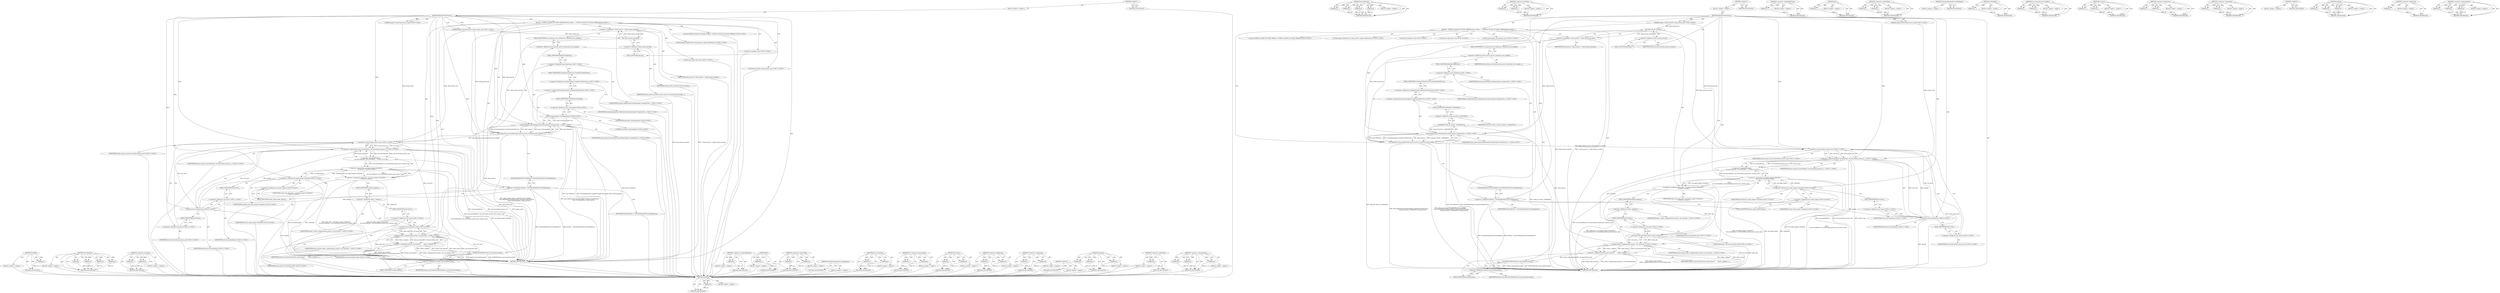 digraph "&lt;operator&gt;.expressionList" {
vulnerable_177 [label=<(METHOD,DCHECK)>];
vulnerable_178 [label=<(PARAM,p1)>];
vulnerable_179 [label=<(BLOCK,&lt;empty&gt;,&lt;empty&gt;)>];
vulnerable_180 [label=<(METHOD_RETURN,ANY)>];
vulnerable_127 [label=<(METHOD,base.BindOnce)>];
vulnerable_128 [label=<(PARAM,p1)>];
vulnerable_129 [label=<(PARAM,p2)>];
vulnerable_130 [label=<(PARAM,p3)>];
vulnerable_131 [label=<(PARAM,p4)>];
vulnerable_132 [label=<(BLOCK,&lt;empty&gt;,&lt;empty&gt;)>];
vulnerable_133 [label=<(METHOD_RETURN,ANY)>];
vulnerable_151 [label=<(METHOD,&lt;operator&gt;.lessThan)>];
vulnerable_152 [label=<(PARAM,p1)>];
vulnerable_153 [label=<(PARAM,p2)>];
vulnerable_154 [label=<(BLOCK,&lt;empty&gt;,&lt;empty&gt;)>];
vulnerable_155 [label=<(METHOD_RETURN,ANY)>];
vulnerable_6 [label=<(METHOD,&lt;global&gt;)<SUB>1</SUB>>];
vulnerable_7 [label=<(BLOCK,&lt;empty&gt;,&lt;empty&gt;)<SUB>1</SUB>>];
vulnerable_8 [label=<(METHOD,RegisterClientProcess)<SUB>1</SUB>>];
vulnerable_9 [label="<(PARAM,mojom::ClientProcessPtr client_process_ptr)<SUB>2</SUB>>"];
vulnerable_10 [label="<(PARAM,mojom::ProcessType process_type)<SUB>3</SUB>>"];
vulnerable_11 [label=<(BLOCK,{
  DCHECK_CALLED_ON_VALID_THREAD(thread_checke...,{
  DCHECK_CALLED_ON_VALID_THREAD(thread_checke...)<SUB>3</SUB>>];
vulnerable_12 [label="<(LOCAL,DCHECK_CALLED_ON_VALID_THREAD : DCHECK_CALLED_ON_VALID_THREAD)<SUB>4</SUB>>"];
vulnerable_13 [label="<(LOCAL,mojom.ClientProcess* client_process: mojom.ClientProcess*)<SUB>5</SUB>>"];
vulnerable_14 [label=<(&lt;operator&gt;.assignment,* client_process = client_process_ptr.get())<SUB>5</SUB>>];
vulnerable_15 [label=<(IDENTIFIER,client_process,* client_process = client_process_ptr.get())<SUB>5</SUB>>];
vulnerable_16 [label=<(get,client_process_ptr.get())<SUB>5</SUB>>];
vulnerable_17 [label=<(&lt;operator&gt;.fieldAccess,client_process_ptr.get)<SUB>5</SUB>>];
vulnerable_18 [label=<(IDENTIFIER,client_process_ptr,client_process_ptr.get())<SUB>5</SUB>>];
vulnerable_19 [label=<(FIELD_IDENTIFIER,get,get)<SUB>5</SUB>>];
vulnerable_20 [label=<(set_connection_error_handler,client_process_ptr.set_connection_error_handler...)<SUB>6</SUB>>];
vulnerable_21 [label=<(&lt;operator&gt;.fieldAccess,client_process_ptr.set_connection_error_handler)<SUB>6</SUB>>];
vulnerable_22 [label=<(IDENTIFIER,client_process_ptr,client_process_ptr.set_connection_error_handler...)<SUB>6</SUB>>];
vulnerable_23 [label=<(FIELD_IDENTIFIER,set_connection_error_handler,set_connection_error_handler)<SUB>6</SUB>>];
vulnerable_24 [label="<(base.BindOnce,base::BindOnce(&amp;CoordinatorImpl::UnregisterClie...)<SUB>7</SUB>>"];
vulnerable_25 [label="<(&lt;operator&gt;.fieldAccess,base::BindOnce)<SUB>7</SUB>>"];
vulnerable_26 [label="<(IDENTIFIER,base,base::BindOnce(&amp;CoordinatorImpl::UnregisterClie...)<SUB>7</SUB>>"];
vulnerable_27 [label=<(FIELD_IDENTIFIER,BindOnce,BindOnce)<SUB>7</SUB>>];
vulnerable_28 [label="<(&lt;operator&gt;.addressOf,&amp;CoordinatorImpl::UnregisterClientProcess)<SUB>7</SUB>>"];
vulnerable_29 [label="<(&lt;operator&gt;.fieldAccess,CoordinatorImpl::UnregisterClientProcess)<SUB>7</SUB>>"];
vulnerable_30 [label="<(IDENTIFIER,CoordinatorImpl,base::BindOnce(&amp;CoordinatorImpl::UnregisterClie...)<SUB>7</SUB>>"];
vulnerable_31 [label=<(FIELD_IDENTIFIER,UnregisterClientProcess,UnregisterClientProcess)<SUB>7</SUB>>];
vulnerable_32 [label="<(base.Unretained,base::Unretained(this))<SUB>8</SUB>>"];
vulnerable_33 [label="<(&lt;operator&gt;.fieldAccess,base::Unretained)<SUB>8</SUB>>"];
vulnerable_34 [label="<(IDENTIFIER,base,base::Unretained(this))<SUB>8</SUB>>"];
vulnerable_35 [label=<(FIELD_IDENTIFIER,Unretained,Unretained)<SUB>8</SUB>>];
vulnerable_36 [label="<(LITERAL,this,base::Unretained(this))<SUB>8</SUB>>"];
vulnerable_37 [label="<(IDENTIFIER,client_process,base::BindOnce(&amp;CoordinatorImpl::UnregisterClie...)<SUB>8</SUB>>"];
vulnerable_38 [label="<(LOCAL,auto identity: auto)<SUB>9</SUB>>"];
vulnerable_39 [label=<(&lt;operator&gt;.assignment,identity = GetClientIdentityForCurrentRequest())<SUB>9</SUB>>];
vulnerable_40 [label=<(IDENTIFIER,identity,identity = GetClientIdentityForCurrentRequest())<SUB>9</SUB>>];
vulnerable_41 [label=<(GetClientIdentityForCurrentRequest,GetClientIdentityForCurrentRequest())<SUB>9</SUB>>];
vulnerable_42 [label="<(LOCAL,auto client_info: auto)<SUB>10</SUB>>"];
vulnerable_43 [label="<(&lt;operator&gt;.assignment,client_info = std::make_unique&lt;ClientInfo&gt;(
   ...)<SUB>10</SUB>>"];
vulnerable_44 [label="<(IDENTIFIER,client_info,client_info = std::make_unique&lt;ClientInfo&gt;(
   ...)<SUB>10</SUB>>"];
vulnerable_45 [label="<(&lt;operator&gt;.greaterThan,std::make_unique&lt;ClientInfo&gt;(
       std::move(...)<SUB>10</SUB>>"];
vulnerable_46 [label="<(&lt;operator&gt;.lessThan,std::make_unique&lt;ClientInfo)<SUB>10</SUB>>"];
vulnerable_47 [label="<(&lt;operator&gt;.fieldAccess,std::make_unique)<SUB>10</SUB>>"];
vulnerable_48 [label="<(IDENTIFIER,std,std::make_unique&lt;ClientInfo)<SUB>10</SUB>>"];
vulnerable_49 [label=<(FIELD_IDENTIFIER,make_unique,make_unique)<SUB>10</SUB>>];
vulnerable_50 [label="<(IDENTIFIER,ClientInfo,std::make_unique&lt;ClientInfo)<SUB>10</SUB>>"];
vulnerable_51 [label="<(&lt;operator&gt;.bracketedPrimary,(
       std::move(identity), std::move(client_...)<SUB>10</SUB>>"];
vulnerable_52 [label="<(&lt;operator&gt;.expressionList,std::move(identity), std::move(client_process_p...)<SUB>11</SUB>>"];
vulnerable_53 [label="<(std.move,std::move(identity))<SUB>11</SUB>>"];
vulnerable_54 [label="<(&lt;operator&gt;.fieldAccess,std::move)<SUB>11</SUB>>"];
vulnerable_55 [label="<(IDENTIFIER,std,std::move(identity))<SUB>11</SUB>>"];
vulnerable_56 [label=<(FIELD_IDENTIFIER,move,move)<SUB>11</SUB>>];
vulnerable_57 [label="<(IDENTIFIER,identity,std::move(identity))<SUB>11</SUB>>"];
vulnerable_58 [label="<(std.move,std::move(client_process_ptr))<SUB>11</SUB>>"];
vulnerable_59 [label="<(&lt;operator&gt;.fieldAccess,std::move)<SUB>11</SUB>>"];
vulnerable_60 [label="<(IDENTIFIER,std,std::move(client_process_ptr))<SUB>11</SUB>>"];
vulnerable_61 [label=<(FIELD_IDENTIFIER,move,move)<SUB>11</SUB>>];
vulnerable_62 [label="<(IDENTIFIER,client_process_ptr,std::move(client_process_ptr))<SUB>11</SUB>>"];
vulnerable_63 [label="<(IDENTIFIER,process_type,std::move(identity), std::move(client_process_p...)<SUB>11</SUB>>"];
vulnerable_64 [label="<(LOCAL,auto iterator_and_inserted: auto)<SUB>12</SUB>>"];
vulnerable_65 [label=<(&lt;operator&gt;.assignment,iterator_and_inserted =
      clients_.emplace(...)<SUB>12</SUB>>];
vulnerable_66 [label=<(IDENTIFIER,iterator_and_inserted,iterator_and_inserted =
      clients_.emplace(...)<SUB>12</SUB>>];
vulnerable_67 [label="<(emplace,clients_.emplace(client_process, std::move(clie...)<SUB>13</SUB>>"];
vulnerable_68 [label=<(&lt;operator&gt;.fieldAccess,clients_.emplace)<SUB>13</SUB>>];
vulnerable_69 [label="<(IDENTIFIER,clients_,clients_.emplace(client_process, std::move(clie...)<SUB>13</SUB>>"];
vulnerable_70 [label=<(FIELD_IDENTIFIER,emplace,emplace)<SUB>13</SUB>>];
vulnerable_71 [label="<(IDENTIFIER,client_process,clients_.emplace(client_process, std::move(clie...)<SUB>13</SUB>>"];
vulnerable_72 [label="<(std.move,std::move(client_info))<SUB>13</SUB>>"];
vulnerable_73 [label="<(&lt;operator&gt;.fieldAccess,std::move)<SUB>13</SUB>>"];
vulnerable_74 [label="<(IDENTIFIER,std,std::move(client_info))<SUB>13</SUB>>"];
vulnerable_75 [label=<(FIELD_IDENTIFIER,move,move)<SUB>13</SUB>>];
vulnerable_76 [label="<(IDENTIFIER,client_info,std::move(client_info))<SUB>13</SUB>>"];
vulnerable_77 [label=<(DCHECK,DCHECK(iterator_and_inserted.second))<SUB>14</SUB>>];
vulnerable_78 [label=<(&lt;operator&gt;.fieldAccess,iterator_and_inserted.second)<SUB>14</SUB>>];
vulnerable_79 [label=<(IDENTIFIER,iterator_and_inserted,DCHECK(iterator_and_inserted.second))<SUB>14</SUB>>];
vulnerable_80 [label=<(FIELD_IDENTIFIER,second,second)<SUB>14</SUB>>];
vulnerable_81 [label=<(METHOD_RETURN,void)<SUB>1</SUB>>];
vulnerable_83 [label=<(METHOD_RETURN,ANY)<SUB>1</SUB>>];
vulnerable_156 [label=<(METHOD,&lt;operator&gt;.bracketedPrimary)>];
vulnerable_157 [label=<(PARAM,p1)>];
vulnerable_158 [label=<(BLOCK,&lt;empty&gt;,&lt;empty&gt;)>];
vulnerable_159 [label=<(METHOD_RETURN,ANY)>];
vulnerable_113 [label=<(METHOD,get)>];
vulnerable_114 [label=<(PARAM,p1)>];
vulnerable_115 [label=<(BLOCK,&lt;empty&gt;,&lt;empty&gt;)>];
vulnerable_116 [label=<(METHOD_RETURN,ANY)>];
vulnerable_146 [label=<(METHOD,&lt;operator&gt;.greaterThan)>];
vulnerable_147 [label=<(PARAM,p1)>];
vulnerable_148 [label=<(PARAM,p2)>];
vulnerable_149 [label=<(BLOCK,&lt;empty&gt;,&lt;empty&gt;)>];
vulnerable_150 [label=<(METHOD_RETURN,ANY)>];
vulnerable_143 [label=<(METHOD,GetClientIdentityForCurrentRequest)>];
vulnerable_144 [label=<(BLOCK,&lt;empty&gt;,&lt;empty&gt;)>];
vulnerable_145 [label=<(METHOD_RETURN,ANY)>];
vulnerable_138 [label=<(METHOD,base.Unretained)>];
vulnerable_139 [label=<(PARAM,p1)>];
vulnerable_140 [label=<(PARAM,p2)>];
vulnerable_141 [label=<(BLOCK,&lt;empty&gt;,&lt;empty&gt;)>];
vulnerable_142 [label=<(METHOD_RETURN,ANY)>];
vulnerable_122 [label=<(METHOD,set_connection_error_handler)>];
vulnerable_123 [label=<(PARAM,p1)>];
vulnerable_124 [label=<(PARAM,p2)>];
vulnerable_125 [label=<(BLOCK,&lt;empty&gt;,&lt;empty&gt;)>];
vulnerable_126 [label=<(METHOD_RETURN,ANY)>];
vulnerable_166 [label=<(METHOD,std.move)>];
vulnerable_167 [label=<(PARAM,p1)>];
vulnerable_168 [label=<(PARAM,p2)>];
vulnerable_169 [label=<(BLOCK,&lt;empty&gt;,&lt;empty&gt;)>];
vulnerable_170 [label=<(METHOD_RETURN,ANY)>];
vulnerable_117 [label=<(METHOD,&lt;operator&gt;.fieldAccess)>];
vulnerable_118 [label=<(PARAM,p1)>];
vulnerable_119 [label=<(PARAM,p2)>];
vulnerable_120 [label=<(BLOCK,&lt;empty&gt;,&lt;empty&gt;)>];
vulnerable_121 [label=<(METHOD_RETURN,ANY)>];
vulnerable_108 [label=<(METHOD,&lt;operator&gt;.assignment)>];
vulnerable_109 [label=<(PARAM,p1)>];
vulnerable_110 [label=<(PARAM,p2)>];
vulnerable_111 [label=<(BLOCK,&lt;empty&gt;,&lt;empty&gt;)>];
vulnerable_112 [label=<(METHOD_RETURN,ANY)>];
vulnerable_102 [label=<(METHOD,&lt;global&gt;)<SUB>1</SUB>>];
vulnerable_103 [label=<(BLOCK,&lt;empty&gt;,&lt;empty&gt;)>];
vulnerable_104 [label=<(METHOD_RETURN,ANY)>];
vulnerable_171 [label=<(METHOD,emplace)>];
vulnerable_172 [label=<(PARAM,p1)>];
vulnerable_173 [label=<(PARAM,p2)>];
vulnerable_174 [label=<(PARAM,p3)>];
vulnerable_175 [label=<(BLOCK,&lt;empty&gt;,&lt;empty&gt;)>];
vulnerable_176 [label=<(METHOD_RETURN,ANY)>];
vulnerable_134 [label=<(METHOD,&lt;operator&gt;.addressOf)>];
vulnerable_135 [label=<(PARAM,p1)>];
vulnerable_136 [label=<(BLOCK,&lt;empty&gt;,&lt;empty&gt;)>];
vulnerable_137 [label=<(METHOD_RETURN,ANY)>];
vulnerable_160 [label=<(METHOD,&lt;operator&gt;.expressionList)>];
vulnerable_161 [label=<(PARAM,p1)>];
vulnerable_162 [label=<(PARAM,p2)>];
vulnerable_163 [label=<(PARAM,p3)>];
vulnerable_164 [label=<(BLOCK,&lt;empty&gt;,&lt;empty&gt;)>];
vulnerable_165 [label=<(METHOD_RETURN,ANY)>];
fixed_175 [label=<(METHOD,DCHECK)>];
fixed_176 [label=<(PARAM,p1)>];
fixed_177 [label=<(BLOCK,&lt;empty&gt;,&lt;empty&gt;)>];
fixed_178 [label=<(METHOD_RETURN,ANY)>];
fixed_126 [label=<(METHOD,base.BindOnce)>];
fixed_127 [label=<(PARAM,p1)>];
fixed_128 [label=<(PARAM,p2)>];
fixed_129 [label=<(PARAM,p3)>];
fixed_130 [label=<(PARAM,p4)>];
fixed_131 [label=<(BLOCK,&lt;empty&gt;,&lt;empty&gt;)>];
fixed_132 [label=<(METHOD_RETURN,ANY)>];
fixed_149 [label=<(METHOD,&lt;operator&gt;.lessThan)>];
fixed_150 [label=<(PARAM,p1)>];
fixed_151 [label=<(PARAM,p2)>];
fixed_152 [label=<(BLOCK,&lt;empty&gt;,&lt;empty&gt;)>];
fixed_153 [label=<(METHOD_RETURN,ANY)>];
fixed_6 [label=<(METHOD,&lt;global&gt;)<SUB>1</SUB>>];
fixed_7 [label=<(BLOCK,&lt;empty&gt;,&lt;empty&gt;)<SUB>1</SUB>>];
fixed_8 [label=<(METHOD,RegisterClientProcess)<SUB>1</SUB>>];
fixed_9 [label="<(PARAM,mojom::ClientProcessPtr client_process_ptr)<SUB>2</SUB>>"];
fixed_10 [label="<(PARAM,mojom::ProcessType process_type)<SUB>3</SUB>>"];
fixed_11 [label=<(BLOCK,{
  DCHECK_CALLED_ON_VALID_THREAD(thread_checke...,{
  DCHECK_CALLED_ON_VALID_THREAD(thread_checke...)<SUB>3</SUB>>];
fixed_12 [label="<(LOCAL,DCHECK_CALLED_ON_VALID_THREAD : DCHECK_CALLED_ON_VALID_THREAD)<SUB>4</SUB>>"];
fixed_13 [label="<(LOCAL,mojom.ClientProcess* client_process: mojom.ClientProcess*)<SUB>5</SUB>>"];
fixed_14 [label=<(&lt;operator&gt;.assignment,* client_process = client_process_ptr.get())<SUB>5</SUB>>];
fixed_15 [label=<(IDENTIFIER,client_process,* client_process = client_process_ptr.get())<SUB>5</SUB>>];
fixed_16 [label=<(get,client_process_ptr.get())<SUB>5</SUB>>];
fixed_17 [label=<(&lt;operator&gt;.fieldAccess,client_process_ptr.get)<SUB>5</SUB>>];
fixed_18 [label=<(IDENTIFIER,client_process_ptr,client_process_ptr.get())<SUB>5</SUB>>];
fixed_19 [label=<(FIELD_IDENTIFIER,get,get)<SUB>5</SUB>>];
fixed_20 [label=<(set_connection_error_handler,client_process_ptr.set_connection_error_handler...)<SUB>6</SUB>>];
fixed_21 [label=<(&lt;operator&gt;.fieldAccess,client_process_ptr.set_connection_error_handler)<SUB>6</SUB>>];
fixed_22 [label=<(IDENTIFIER,client_process_ptr,client_process_ptr.set_connection_error_handler...)<SUB>6</SUB>>];
fixed_23 [label=<(FIELD_IDENTIFIER,set_connection_error_handler,set_connection_error_handler)<SUB>6</SUB>>];
fixed_24 [label="<(base.BindOnce,base::BindOnce(&amp;CoordinatorImpl::UnregisterClie...)<SUB>7</SUB>>"];
fixed_25 [label="<(&lt;operator&gt;.fieldAccess,base::BindOnce)<SUB>7</SUB>>"];
fixed_26 [label="<(IDENTIFIER,base,base::BindOnce(&amp;CoordinatorImpl::UnregisterClie...)<SUB>7</SUB>>"];
fixed_27 [label=<(FIELD_IDENTIFIER,BindOnce,BindOnce)<SUB>7</SUB>>];
fixed_28 [label="<(&lt;operator&gt;.addressOf,&amp;CoordinatorImpl::UnregisterClientProcess)<SUB>7</SUB>>"];
fixed_29 [label="<(&lt;operator&gt;.fieldAccess,CoordinatorImpl::UnregisterClientProcess)<SUB>7</SUB>>"];
fixed_30 [label="<(IDENTIFIER,CoordinatorImpl,base::BindOnce(&amp;CoordinatorImpl::UnregisterClie...)<SUB>7</SUB>>"];
fixed_31 [label=<(FIELD_IDENTIFIER,UnregisterClientProcess,UnregisterClientProcess)<SUB>7</SUB>>];
fixed_32 [label=<(GetWeakPtr,weak_ptr_factory_.GetWeakPtr())<SUB>8</SUB>>];
fixed_33 [label=<(&lt;operator&gt;.fieldAccess,weak_ptr_factory_.GetWeakPtr)<SUB>8</SUB>>];
fixed_34 [label=<(IDENTIFIER,weak_ptr_factory_,weak_ptr_factory_.GetWeakPtr())<SUB>8</SUB>>];
fixed_35 [label=<(FIELD_IDENTIFIER,GetWeakPtr,GetWeakPtr)<SUB>8</SUB>>];
fixed_36 [label="<(IDENTIFIER,client_process,base::BindOnce(&amp;CoordinatorImpl::UnregisterClie...)<SUB>8</SUB>>"];
fixed_37 [label="<(LOCAL,auto identity: auto)<SUB>9</SUB>>"];
fixed_38 [label=<(&lt;operator&gt;.assignment,identity = GetClientIdentityForCurrentRequest())<SUB>9</SUB>>];
fixed_39 [label=<(IDENTIFIER,identity,identity = GetClientIdentityForCurrentRequest())<SUB>9</SUB>>];
fixed_40 [label=<(GetClientIdentityForCurrentRequest,GetClientIdentityForCurrentRequest())<SUB>9</SUB>>];
fixed_41 [label="<(LOCAL,auto client_info: auto)<SUB>10</SUB>>"];
fixed_42 [label="<(&lt;operator&gt;.assignment,client_info = std::make_unique&lt;ClientInfo&gt;(
   ...)<SUB>10</SUB>>"];
fixed_43 [label="<(IDENTIFIER,client_info,client_info = std::make_unique&lt;ClientInfo&gt;(
   ...)<SUB>10</SUB>>"];
fixed_44 [label="<(&lt;operator&gt;.greaterThan,std::make_unique&lt;ClientInfo&gt;(
       std::move(...)<SUB>10</SUB>>"];
fixed_45 [label="<(&lt;operator&gt;.lessThan,std::make_unique&lt;ClientInfo)<SUB>10</SUB>>"];
fixed_46 [label="<(&lt;operator&gt;.fieldAccess,std::make_unique)<SUB>10</SUB>>"];
fixed_47 [label="<(IDENTIFIER,std,std::make_unique&lt;ClientInfo)<SUB>10</SUB>>"];
fixed_48 [label=<(FIELD_IDENTIFIER,make_unique,make_unique)<SUB>10</SUB>>];
fixed_49 [label="<(IDENTIFIER,ClientInfo,std::make_unique&lt;ClientInfo)<SUB>10</SUB>>"];
fixed_50 [label="<(&lt;operator&gt;.bracketedPrimary,(
       std::move(identity), std::move(client_...)<SUB>10</SUB>>"];
fixed_51 [label="<(&lt;operator&gt;.expressionList,std::move(identity), std::move(client_process_p...)<SUB>11</SUB>>"];
fixed_52 [label="<(std.move,std::move(identity))<SUB>11</SUB>>"];
fixed_53 [label="<(&lt;operator&gt;.fieldAccess,std::move)<SUB>11</SUB>>"];
fixed_54 [label="<(IDENTIFIER,std,std::move(identity))<SUB>11</SUB>>"];
fixed_55 [label=<(FIELD_IDENTIFIER,move,move)<SUB>11</SUB>>];
fixed_56 [label="<(IDENTIFIER,identity,std::move(identity))<SUB>11</SUB>>"];
fixed_57 [label="<(std.move,std::move(client_process_ptr))<SUB>11</SUB>>"];
fixed_58 [label="<(&lt;operator&gt;.fieldAccess,std::move)<SUB>11</SUB>>"];
fixed_59 [label="<(IDENTIFIER,std,std::move(client_process_ptr))<SUB>11</SUB>>"];
fixed_60 [label=<(FIELD_IDENTIFIER,move,move)<SUB>11</SUB>>];
fixed_61 [label="<(IDENTIFIER,client_process_ptr,std::move(client_process_ptr))<SUB>11</SUB>>"];
fixed_62 [label="<(IDENTIFIER,process_type,std::move(identity), std::move(client_process_p...)<SUB>11</SUB>>"];
fixed_63 [label="<(LOCAL,auto iterator_and_inserted: auto)<SUB>12</SUB>>"];
fixed_64 [label=<(&lt;operator&gt;.assignment,iterator_and_inserted =
      clients_.emplace(...)<SUB>12</SUB>>];
fixed_65 [label=<(IDENTIFIER,iterator_and_inserted,iterator_and_inserted =
      clients_.emplace(...)<SUB>12</SUB>>];
fixed_66 [label="<(emplace,clients_.emplace(client_process, std::move(clie...)<SUB>13</SUB>>"];
fixed_67 [label=<(&lt;operator&gt;.fieldAccess,clients_.emplace)<SUB>13</SUB>>];
fixed_68 [label="<(IDENTIFIER,clients_,clients_.emplace(client_process, std::move(clie...)<SUB>13</SUB>>"];
fixed_69 [label=<(FIELD_IDENTIFIER,emplace,emplace)<SUB>13</SUB>>];
fixed_70 [label="<(IDENTIFIER,client_process,clients_.emplace(client_process, std::move(clie...)<SUB>13</SUB>>"];
fixed_71 [label="<(std.move,std::move(client_info))<SUB>13</SUB>>"];
fixed_72 [label="<(&lt;operator&gt;.fieldAccess,std::move)<SUB>13</SUB>>"];
fixed_73 [label="<(IDENTIFIER,std,std::move(client_info))<SUB>13</SUB>>"];
fixed_74 [label=<(FIELD_IDENTIFIER,move,move)<SUB>13</SUB>>];
fixed_75 [label="<(IDENTIFIER,client_info,std::move(client_info))<SUB>13</SUB>>"];
fixed_76 [label=<(DCHECK,DCHECK(iterator_and_inserted.second))<SUB>14</SUB>>];
fixed_77 [label=<(&lt;operator&gt;.fieldAccess,iterator_and_inserted.second)<SUB>14</SUB>>];
fixed_78 [label=<(IDENTIFIER,iterator_and_inserted,DCHECK(iterator_and_inserted.second))<SUB>14</SUB>>];
fixed_79 [label=<(FIELD_IDENTIFIER,second,second)<SUB>14</SUB>>];
fixed_80 [label=<(METHOD_RETURN,void)<SUB>1</SUB>>];
fixed_82 [label=<(METHOD_RETURN,ANY)<SUB>1</SUB>>];
fixed_154 [label=<(METHOD,&lt;operator&gt;.bracketedPrimary)>];
fixed_155 [label=<(PARAM,p1)>];
fixed_156 [label=<(BLOCK,&lt;empty&gt;,&lt;empty&gt;)>];
fixed_157 [label=<(METHOD_RETURN,ANY)>];
fixed_112 [label=<(METHOD,get)>];
fixed_113 [label=<(PARAM,p1)>];
fixed_114 [label=<(BLOCK,&lt;empty&gt;,&lt;empty&gt;)>];
fixed_115 [label=<(METHOD_RETURN,ANY)>];
fixed_144 [label=<(METHOD,&lt;operator&gt;.greaterThan)>];
fixed_145 [label=<(PARAM,p1)>];
fixed_146 [label=<(PARAM,p2)>];
fixed_147 [label=<(BLOCK,&lt;empty&gt;,&lt;empty&gt;)>];
fixed_148 [label=<(METHOD_RETURN,ANY)>];
fixed_141 [label=<(METHOD,GetClientIdentityForCurrentRequest)>];
fixed_142 [label=<(BLOCK,&lt;empty&gt;,&lt;empty&gt;)>];
fixed_143 [label=<(METHOD_RETURN,ANY)>];
fixed_137 [label=<(METHOD,GetWeakPtr)>];
fixed_138 [label=<(PARAM,p1)>];
fixed_139 [label=<(BLOCK,&lt;empty&gt;,&lt;empty&gt;)>];
fixed_140 [label=<(METHOD_RETURN,ANY)>];
fixed_121 [label=<(METHOD,set_connection_error_handler)>];
fixed_122 [label=<(PARAM,p1)>];
fixed_123 [label=<(PARAM,p2)>];
fixed_124 [label=<(BLOCK,&lt;empty&gt;,&lt;empty&gt;)>];
fixed_125 [label=<(METHOD_RETURN,ANY)>];
fixed_164 [label=<(METHOD,std.move)>];
fixed_165 [label=<(PARAM,p1)>];
fixed_166 [label=<(PARAM,p2)>];
fixed_167 [label=<(BLOCK,&lt;empty&gt;,&lt;empty&gt;)>];
fixed_168 [label=<(METHOD_RETURN,ANY)>];
fixed_116 [label=<(METHOD,&lt;operator&gt;.fieldAccess)>];
fixed_117 [label=<(PARAM,p1)>];
fixed_118 [label=<(PARAM,p2)>];
fixed_119 [label=<(BLOCK,&lt;empty&gt;,&lt;empty&gt;)>];
fixed_120 [label=<(METHOD_RETURN,ANY)>];
fixed_107 [label=<(METHOD,&lt;operator&gt;.assignment)>];
fixed_108 [label=<(PARAM,p1)>];
fixed_109 [label=<(PARAM,p2)>];
fixed_110 [label=<(BLOCK,&lt;empty&gt;,&lt;empty&gt;)>];
fixed_111 [label=<(METHOD_RETURN,ANY)>];
fixed_101 [label=<(METHOD,&lt;global&gt;)<SUB>1</SUB>>];
fixed_102 [label=<(BLOCK,&lt;empty&gt;,&lt;empty&gt;)>];
fixed_103 [label=<(METHOD_RETURN,ANY)>];
fixed_169 [label=<(METHOD,emplace)>];
fixed_170 [label=<(PARAM,p1)>];
fixed_171 [label=<(PARAM,p2)>];
fixed_172 [label=<(PARAM,p3)>];
fixed_173 [label=<(BLOCK,&lt;empty&gt;,&lt;empty&gt;)>];
fixed_174 [label=<(METHOD_RETURN,ANY)>];
fixed_133 [label=<(METHOD,&lt;operator&gt;.addressOf)>];
fixed_134 [label=<(PARAM,p1)>];
fixed_135 [label=<(BLOCK,&lt;empty&gt;,&lt;empty&gt;)>];
fixed_136 [label=<(METHOD_RETURN,ANY)>];
fixed_158 [label=<(METHOD,&lt;operator&gt;.expressionList)>];
fixed_159 [label=<(PARAM,p1)>];
fixed_160 [label=<(PARAM,p2)>];
fixed_161 [label=<(PARAM,p3)>];
fixed_162 [label=<(BLOCK,&lt;empty&gt;,&lt;empty&gt;)>];
fixed_163 [label=<(METHOD_RETURN,ANY)>];
vulnerable_177 -> vulnerable_178  [key=0, label="AST: "];
vulnerable_177 -> vulnerable_178  [key=1, label="DDG: "];
vulnerable_177 -> vulnerable_179  [key=0, label="AST: "];
vulnerable_177 -> vulnerable_180  [key=0, label="AST: "];
vulnerable_177 -> vulnerable_180  [key=1, label="CFG: "];
vulnerable_178 -> vulnerable_180  [key=0, label="DDG: p1"];
vulnerable_179 -> fixed_175  [key=0];
vulnerable_180 -> fixed_175  [key=0];
vulnerable_127 -> vulnerable_128  [key=0, label="AST: "];
vulnerable_127 -> vulnerable_128  [key=1, label="DDG: "];
vulnerable_127 -> vulnerable_132  [key=0, label="AST: "];
vulnerable_127 -> vulnerable_129  [key=0, label="AST: "];
vulnerable_127 -> vulnerable_129  [key=1, label="DDG: "];
vulnerable_127 -> vulnerable_133  [key=0, label="AST: "];
vulnerable_127 -> vulnerable_133  [key=1, label="CFG: "];
vulnerable_127 -> vulnerable_130  [key=0, label="AST: "];
vulnerable_127 -> vulnerable_130  [key=1, label="DDG: "];
vulnerable_127 -> vulnerable_131  [key=0, label="AST: "];
vulnerable_127 -> vulnerable_131  [key=1, label="DDG: "];
vulnerable_128 -> vulnerable_133  [key=0, label="DDG: p1"];
vulnerable_129 -> vulnerable_133  [key=0, label="DDG: p2"];
vulnerable_130 -> vulnerable_133  [key=0, label="DDG: p3"];
vulnerable_131 -> vulnerable_133  [key=0, label="DDG: p4"];
vulnerable_132 -> fixed_175  [key=0];
vulnerable_133 -> fixed_175  [key=0];
vulnerable_151 -> vulnerable_152  [key=0, label="AST: "];
vulnerable_151 -> vulnerable_152  [key=1, label="DDG: "];
vulnerable_151 -> vulnerable_154  [key=0, label="AST: "];
vulnerable_151 -> vulnerable_153  [key=0, label="AST: "];
vulnerable_151 -> vulnerable_153  [key=1, label="DDG: "];
vulnerable_151 -> vulnerable_155  [key=0, label="AST: "];
vulnerable_151 -> vulnerable_155  [key=1, label="CFG: "];
vulnerable_152 -> vulnerable_155  [key=0, label="DDG: p1"];
vulnerable_153 -> vulnerable_155  [key=0, label="DDG: p2"];
vulnerable_154 -> fixed_175  [key=0];
vulnerable_155 -> fixed_175  [key=0];
vulnerable_6 -> vulnerable_7  [key=0, label="AST: "];
vulnerable_6 -> vulnerable_83  [key=0, label="AST: "];
vulnerable_6 -> vulnerable_83  [key=1, label="CFG: "];
vulnerable_7 -> vulnerable_8  [key=0, label="AST: "];
vulnerable_8 -> vulnerable_9  [key=0, label="AST: "];
vulnerable_8 -> vulnerable_9  [key=1, label="DDG: "];
vulnerable_8 -> vulnerable_10  [key=0, label="AST: "];
vulnerable_8 -> vulnerable_10  [key=1, label="DDG: "];
vulnerable_8 -> vulnerable_11  [key=0, label="AST: "];
vulnerable_8 -> vulnerable_81  [key=0, label="AST: "];
vulnerable_8 -> vulnerable_19  [key=0, label="CFG: "];
vulnerable_8 -> vulnerable_39  [key=0, label="DDG: "];
vulnerable_8 -> vulnerable_24  [key=0, label="DDG: "];
vulnerable_8 -> vulnerable_67  [key=0, label="DDG: "];
vulnerable_8 -> vulnerable_32  [key=0, label="DDG: "];
vulnerable_8 -> vulnerable_46  [key=0, label="DDG: "];
vulnerable_8 -> vulnerable_72  [key=0, label="DDG: "];
vulnerable_8 -> vulnerable_52  [key=0, label="DDG: "];
vulnerable_8 -> vulnerable_53  [key=0, label="DDG: "];
vulnerable_8 -> vulnerable_58  [key=0, label="DDG: "];
vulnerable_9 -> vulnerable_20  [key=0, label="DDG: client_process_ptr"];
vulnerable_9 -> vulnerable_16  [key=0, label="DDG: client_process_ptr"];
vulnerable_9 -> vulnerable_58  [key=0, label="DDG: client_process_ptr"];
vulnerable_10 -> vulnerable_52  [key=0, label="DDG: process_type"];
vulnerable_11 -> vulnerable_12  [key=0, label="AST: "];
vulnerable_11 -> vulnerable_13  [key=0, label="AST: "];
vulnerable_11 -> vulnerable_14  [key=0, label="AST: "];
vulnerable_11 -> vulnerable_20  [key=0, label="AST: "];
vulnerable_11 -> vulnerable_38  [key=0, label="AST: "];
vulnerable_11 -> vulnerable_39  [key=0, label="AST: "];
vulnerable_11 -> vulnerable_42  [key=0, label="AST: "];
vulnerable_11 -> vulnerable_43  [key=0, label="AST: "];
vulnerable_11 -> vulnerable_64  [key=0, label="AST: "];
vulnerable_11 -> vulnerable_65  [key=0, label="AST: "];
vulnerable_11 -> vulnerable_77  [key=0, label="AST: "];
vulnerable_12 -> fixed_175  [key=0];
vulnerable_13 -> fixed_175  [key=0];
vulnerable_14 -> vulnerable_15  [key=0, label="AST: "];
vulnerable_14 -> vulnerable_16  [key=0, label="AST: "];
vulnerable_14 -> vulnerable_23  [key=0, label="CFG: "];
vulnerable_14 -> vulnerable_81  [key=0, label="DDG: client_process_ptr.get()"];
vulnerable_14 -> vulnerable_81  [key=1, label="DDG: * client_process = client_process_ptr.get()"];
vulnerable_14 -> vulnerable_24  [key=0, label="DDG: client_process"];
vulnerable_15 -> fixed_175  [key=0];
vulnerable_16 -> vulnerable_17  [key=0, label="AST: "];
vulnerable_16 -> vulnerable_14  [key=0, label="CFG: "];
vulnerable_16 -> vulnerable_14  [key=1, label="DDG: client_process_ptr.get"];
vulnerable_16 -> vulnerable_58  [key=0, label="DDG: client_process_ptr.get"];
vulnerable_17 -> vulnerable_18  [key=0, label="AST: "];
vulnerable_17 -> vulnerable_19  [key=0, label="AST: "];
vulnerable_17 -> vulnerable_16  [key=0, label="CFG: "];
vulnerable_18 -> fixed_175  [key=0];
vulnerable_19 -> vulnerable_17  [key=0, label="CFG: "];
vulnerable_20 -> vulnerable_21  [key=0, label="AST: "];
vulnerable_20 -> vulnerable_24  [key=0, label="AST: "];
vulnerable_20 -> vulnerable_41  [key=0, label="CFG: "];
vulnerable_20 -> vulnerable_81  [key=0, label="DDG: base::BindOnce(&amp;CoordinatorImpl::UnregisterClientProcess,
                     base::Unretained(this), client_process)"];
vulnerable_20 -> vulnerable_81  [key=1, label="DDG: client_process_ptr.set_connection_error_handler(
       base::BindOnce(&amp;CoordinatorImpl::UnregisterClientProcess,
                     base::Unretained(this), client_process))"];
vulnerable_20 -> vulnerable_58  [key=0, label="DDG: client_process_ptr.set_connection_error_handler"];
vulnerable_21 -> vulnerable_22  [key=0, label="AST: "];
vulnerable_21 -> vulnerable_23  [key=0, label="AST: "];
vulnerable_21 -> vulnerable_27  [key=0, label="CFG: "];
vulnerable_22 -> fixed_175  [key=0];
vulnerable_23 -> vulnerable_21  [key=0, label="CFG: "];
vulnerable_24 -> vulnerable_25  [key=0, label="AST: "];
vulnerable_24 -> vulnerable_28  [key=0, label="AST: "];
vulnerable_24 -> vulnerable_32  [key=0, label="AST: "];
vulnerable_24 -> vulnerable_37  [key=0, label="AST: "];
vulnerable_24 -> vulnerable_20  [key=0, label="CFG: "];
vulnerable_24 -> vulnerable_20  [key=1, label="DDG: base::BindOnce"];
vulnerable_24 -> vulnerable_20  [key=2, label="DDG: &amp;CoordinatorImpl::UnregisterClientProcess"];
vulnerable_24 -> vulnerable_20  [key=3, label="DDG: base::Unretained(this)"];
vulnerable_24 -> vulnerable_20  [key=4, label="DDG: client_process"];
vulnerable_24 -> vulnerable_81  [key=0, label="DDG: base::BindOnce"];
vulnerable_24 -> vulnerable_81  [key=1, label="DDG: &amp;CoordinatorImpl::UnregisterClientProcess"];
vulnerable_24 -> vulnerable_81  [key=2, label="DDG: base::Unretained(this)"];
vulnerable_24 -> vulnerable_67  [key=0, label="DDG: client_process"];
vulnerable_25 -> vulnerable_26  [key=0, label="AST: "];
vulnerable_25 -> vulnerable_27  [key=0, label="AST: "];
vulnerable_25 -> vulnerable_31  [key=0, label="CFG: "];
vulnerable_26 -> fixed_175  [key=0];
vulnerable_27 -> vulnerable_25  [key=0, label="CFG: "];
vulnerable_28 -> vulnerable_29  [key=0, label="AST: "];
vulnerable_28 -> vulnerable_35  [key=0, label="CFG: "];
vulnerable_29 -> vulnerable_30  [key=0, label="AST: "];
vulnerable_29 -> vulnerable_31  [key=0, label="AST: "];
vulnerable_29 -> vulnerable_28  [key=0, label="CFG: "];
vulnerable_30 -> fixed_175  [key=0];
vulnerable_31 -> vulnerable_29  [key=0, label="CFG: "];
vulnerable_32 -> vulnerable_33  [key=0, label="AST: "];
vulnerable_32 -> vulnerable_36  [key=0, label="AST: "];
vulnerable_32 -> vulnerable_24  [key=0, label="CFG: "];
vulnerable_32 -> vulnerable_24  [key=1, label="DDG: base::Unretained"];
vulnerable_32 -> vulnerable_24  [key=2, label="DDG: this"];
vulnerable_32 -> vulnerable_81  [key=0, label="DDG: base::Unretained"];
vulnerable_33 -> vulnerable_34  [key=0, label="AST: "];
vulnerable_33 -> vulnerable_35  [key=0, label="AST: "];
vulnerable_33 -> vulnerable_32  [key=0, label="CFG: "];
vulnerable_34 -> fixed_175  [key=0];
vulnerable_35 -> vulnerable_33  [key=0, label="CFG: "];
vulnerable_36 -> fixed_175  [key=0];
vulnerable_37 -> fixed_175  [key=0];
vulnerable_38 -> fixed_175  [key=0];
vulnerable_39 -> vulnerable_40  [key=0, label="AST: "];
vulnerable_39 -> vulnerable_41  [key=0, label="AST: "];
vulnerable_39 -> vulnerable_49  [key=0, label="CFG: "];
vulnerable_39 -> vulnerable_81  [key=0, label="DDG: GetClientIdentityForCurrentRequest()"];
vulnerable_39 -> vulnerable_81  [key=1, label="DDG: identity = GetClientIdentityForCurrentRequest()"];
vulnerable_39 -> vulnerable_53  [key=0, label="DDG: identity"];
vulnerable_40 -> fixed_175  [key=0];
vulnerable_41 -> vulnerable_39  [key=0, label="CFG: "];
vulnerable_42 -> fixed_175  [key=0];
vulnerable_43 -> vulnerable_44  [key=0, label="AST: "];
vulnerable_43 -> vulnerable_45  [key=0, label="AST: "];
vulnerable_43 -> vulnerable_70  [key=0, label="CFG: "];
vulnerable_43 -> vulnerable_81  [key=0, label="DDG: std::make_unique&lt;ClientInfo&gt;(
       std::move(identity), std::move(client_process_ptr), process_type)"];
vulnerable_43 -> vulnerable_81  [key=1, label="DDG: client_info = std::make_unique&lt;ClientInfo&gt;(
       std::move(identity), std::move(client_process_ptr), process_type)"];
vulnerable_43 -> vulnerable_72  [key=0, label="DDG: client_info"];
vulnerable_44 -> fixed_175  [key=0];
vulnerable_45 -> vulnerable_46  [key=0, label="AST: "];
vulnerable_45 -> vulnerable_51  [key=0, label="AST: "];
vulnerable_45 -> vulnerable_43  [key=0, label="CFG: "];
vulnerable_45 -> vulnerable_43  [key=1, label="DDG: std::make_unique&lt;ClientInfo"];
vulnerable_45 -> vulnerable_43  [key=2, label="DDG: (
       std::move(identity), std::move(client_process_ptr), process_type)"];
vulnerable_45 -> vulnerable_81  [key=0, label="DDG: std::make_unique&lt;ClientInfo"];
vulnerable_45 -> vulnerable_81  [key=1, label="DDG: (
       std::move(identity), std::move(client_process_ptr), process_type)"];
vulnerable_46 -> vulnerable_47  [key=0, label="AST: "];
vulnerable_46 -> vulnerable_50  [key=0, label="AST: "];
vulnerable_46 -> vulnerable_56  [key=0, label="CFG: "];
vulnerable_46 -> vulnerable_81  [key=0, label="DDG: std::make_unique"];
vulnerable_46 -> vulnerable_81  [key=1, label="DDG: ClientInfo"];
vulnerable_46 -> vulnerable_45  [key=0, label="DDG: std::make_unique"];
vulnerable_46 -> vulnerable_45  [key=1, label="DDG: ClientInfo"];
vulnerable_47 -> vulnerable_48  [key=0, label="AST: "];
vulnerable_47 -> vulnerable_49  [key=0, label="AST: "];
vulnerable_47 -> vulnerable_46  [key=0, label="CFG: "];
vulnerable_48 -> fixed_175  [key=0];
vulnerable_49 -> vulnerable_47  [key=0, label="CFG: "];
vulnerable_50 -> fixed_175  [key=0];
vulnerable_51 -> vulnerable_52  [key=0, label="AST: "];
vulnerable_51 -> vulnerable_45  [key=0, label="CFG: "];
vulnerable_51 -> vulnerable_45  [key=1, label="DDG: std::move(identity), std::move(client_process_ptr), process_type"];
vulnerable_51 -> vulnerable_81  [key=0, label="DDG: std::move(identity), std::move(client_process_ptr), process_type"];
vulnerable_52 -> vulnerable_53  [key=0, label="AST: "];
vulnerable_52 -> vulnerable_58  [key=0, label="AST: "];
vulnerable_52 -> vulnerable_63  [key=0, label="AST: "];
vulnerable_52 -> vulnerable_51  [key=0, label="CFG: "];
vulnerable_52 -> vulnerable_51  [key=1, label="DDG: std::move(identity)"];
vulnerable_52 -> vulnerable_51  [key=2, label="DDG: std::move(client_process_ptr)"];
vulnerable_52 -> vulnerable_51  [key=3, label="DDG: process_type"];
vulnerable_52 -> vulnerable_81  [key=0, label="DDG: std::move(identity)"];
vulnerable_52 -> vulnerable_81  [key=1, label="DDG: std::move(client_process_ptr)"];
vulnerable_52 -> vulnerable_81  [key=2, label="DDG: process_type"];
vulnerable_53 -> vulnerable_54  [key=0, label="AST: "];
vulnerable_53 -> vulnerable_57  [key=0, label="AST: "];
vulnerable_53 -> vulnerable_61  [key=0, label="CFG: "];
vulnerable_53 -> vulnerable_81  [key=0, label="DDG: identity"];
vulnerable_53 -> vulnerable_52  [key=0, label="DDG: std::move"];
vulnerable_53 -> vulnerable_52  [key=1, label="DDG: identity"];
vulnerable_53 -> vulnerable_58  [key=0, label="DDG: std::move"];
vulnerable_54 -> vulnerable_55  [key=0, label="AST: "];
vulnerable_54 -> vulnerable_56  [key=0, label="AST: "];
vulnerable_54 -> vulnerable_53  [key=0, label="CFG: "];
vulnerable_55 -> fixed_175  [key=0];
vulnerable_56 -> vulnerable_54  [key=0, label="CFG: "];
vulnerable_57 -> fixed_175  [key=0];
vulnerable_58 -> vulnerable_59  [key=0, label="AST: "];
vulnerable_58 -> vulnerable_62  [key=0, label="AST: "];
vulnerable_58 -> vulnerable_52  [key=0, label="CFG: "];
vulnerable_58 -> vulnerable_52  [key=1, label="DDG: std::move"];
vulnerable_58 -> vulnerable_52  [key=2, label="DDG: client_process_ptr"];
vulnerable_58 -> vulnerable_81  [key=0, label="DDG: client_process_ptr"];
vulnerable_58 -> vulnerable_72  [key=0, label="DDG: std::move"];
vulnerable_59 -> vulnerable_60  [key=0, label="AST: "];
vulnerable_59 -> vulnerable_61  [key=0, label="AST: "];
vulnerable_59 -> vulnerable_58  [key=0, label="CFG: "];
vulnerable_60 -> fixed_175  [key=0];
vulnerable_61 -> vulnerable_59  [key=0, label="CFG: "];
vulnerable_62 -> fixed_175  [key=0];
vulnerable_63 -> fixed_175  [key=0];
vulnerable_64 -> fixed_175  [key=0];
vulnerable_65 -> vulnerable_66  [key=0, label="AST: "];
vulnerable_65 -> vulnerable_67  [key=0, label="AST: "];
vulnerable_65 -> vulnerable_80  [key=0, label="CFG: "];
vulnerable_65 -> vulnerable_81  [key=0, label="DDG: iterator_and_inserted"];
vulnerable_65 -> vulnerable_81  [key=1, label="DDG: clients_.emplace(client_process, std::move(client_info))"];
vulnerable_65 -> vulnerable_81  [key=2, label="DDG: iterator_and_inserted =
      clients_.emplace(client_process, std::move(client_info))"];
vulnerable_65 -> vulnerable_77  [key=0, label="DDG: iterator_and_inserted"];
vulnerable_66 -> fixed_175  [key=0];
vulnerable_67 -> vulnerable_68  [key=0, label="AST: "];
vulnerable_67 -> vulnerable_71  [key=0, label="AST: "];
vulnerable_67 -> vulnerable_72  [key=0, label="AST: "];
vulnerable_67 -> vulnerable_65  [key=0, label="CFG: "];
vulnerable_67 -> vulnerable_65  [key=1, label="DDG: clients_.emplace"];
vulnerable_67 -> vulnerable_65  [key=2, label="DDG: client_process"];
vulnerable_67 -> vulnerable_65  [key=3, label="DDG: std::move(client_info)"];
vulnerable_67 -> vulnerable_81  [key=0, label="DDG: clients_.emplace"];
vulnerable_67 -> vulnerable_81  [key=1, label="DDG: client_process"];
vulnerable_67 -> vulnerable_81  [key=2, label="DDG: std::move(client_info)"];
vulnerable_68 -> vulnerable_69  [key=0, label="AST: "];
vulnerable_68 -> vulnerable_70  [key=0, label="AST: "];
vulnerable_68 -> vulnerable_75  [key=0, label="CFG: "];
vulnerable_69 -> fixed_175  [key=0];
vulnerable_70 -> vulnerable_68  [key=0, label="CFG: "];
vulnerable_71 -> fixed_175  [key=0];
vulnerable_72 -> vulnerable_73  [key=0, label="AST: "];
vulnerable_72 -> vulnerable_76  [key=0, label="AST: "];
vulnerable_72 -> vulnerable_67  [key=0, label="CFG: "];
vulnerable_72 -> vulnerable_67  [key=1, label="DDG: std::move"];
vulnerable_72 -> vulnerable_67  [key=2, label="DDG: client_info"];
vulnerable_72 -> vulnerable_81  [key=0, label="DDG: std::move"];
vulnerable_72 -> vulnerable_81  [key=1, label="DDG: client_info"];
vulnerable_73 -> vulnerable_74  [key=0, label="AST: "];
vulnerable_73 -> vulnerable_75  [key=0, label="AST: "];
vulnerable_73 -> vulnerable_72  [key=0, label="CFG: "];
vulnerable_74 -> fixed_175  [key=0];
vulnerable_75 -> vulnerable_73  [key=0, label="CFG: "];
vulnerable_76 -> fixed_175  [key=0];
vulnerable_77 -> vulnerable_78  [key=0, label="AST: "];
vulnerable_77 -> vulnerable_81  [key=0, label="CFG: "];
vulnerable_77 -> vulnerable_81  [key=1, label="DDG: iterator_and_inserted.second"];
vulnerable_77 -> vulnerable_81  [key=2, label="DDG: DCHECK(iterator_and_inserted.second)"];
vulnerable_78 -> vulnerable_79  [key=0, label="AST: "];
vulnerable_78 -> vulnerable_80  [key=0, label="AST: "];
vulnerable_78 -> vulnerable_77  [key=0, label="CFG: "];
vulnerable_79 -> fixed_175  [key=0];
vulnerable_80 -> vulnerable_78  [key=0, label="CFG: "];
vulnerable_81 -> fixed_175  [key=0];
vulnerable_83 -> fixed_175  [key=0];
vulnerable_156 -> vulnerable_157  [key=0, label="AST: "];
vulnerable_156 -> vulnerable_157  [key=1, label="DDG: "];
vulnerable_156 -> vulnerable_158  [key=0, label="AST: "];
vulnerable_156 -> vulnerable_159  [key=0, label="AST: "];
vulnerable_156 -> vulnerable_159  [key=1, label="CFG: "];
vulnerable_157 -> vulnerable_159  [key=0, label="DDG: p1"];
vulnerable_158 -> fixed_175  [key=0];
vulnerable_159 -> fixed_175  [key=0];
vulnerable_113 -> vulnerable_114  [key=0, label="AST: "];
vulnerable_113 -> vulnerable_114  [key=1, label="DDG: "];
vulnerable_113 -> vulnerable_115  [key=0, label="AST: "];
vulnerable_113 -> vulnerable_116  [key=0, label="AST: "];
vulnerable_113 -> vulnerable_116  [key=1, label="CFG: "];
vulnerable_114 -> vulnerable_116  [key=0, label="DDG: p1"];
vulnerable_115 -> fixed_175  [key=0];
vulnerable_116 -> fixed_175  [key=0];
vulnerable_146 -> vulnerable_147  [key=0, label="AST: "];
vulnerable_146 -> vulnerable_147  [key=1, label="DDG: "];
vulnerable_146 -> vulnerable_149  [key=0, label="AST: "];
vulnerable_146 -> vulnerable_148  [key=0, label="AST: "];
vulnerable_146 -> vulnerable_148  [key=1, label="DDG: "];
vulnerable_146 -> vulnerable_150  [key=0, label="AST: "];
vulnerable_146 -> vulnerable_150  [key=1, label="CFG: "];
vulnerable_147 -> vulnerable_150  [key=0, label="DDG: p1"];
vulnerable_148 -> vulnerable_150  [key=0, label="DDG: p2"];
vulnerable_149 -> fixed_175  [key=0];
vulnerable_150 -> fixed_175  [key=0];
vulnerable_143 -> vulnerable_144  [key=0, label="AST: "];
vulnerable_143 -> vulnerable_145  [key=0, label="AST: "];
vulnerable_143 -> vulnerable_145  [key=1, label="CFG: "];
vulnerable_144 -> fixed_175  [key=0];
vulnerable_145 -> fixed_175  [key=0];
vulnerable_138 -> vulnerable_139  [key=0, label="AST: "];
vulnerable_138 -> vulnerable_139  [key=1, label="DDG: "];
vulnerable_138 -> vulnerable_141  [key=0, label="AST: "];
vulnerable_138 -> vulnerable_140  [key=0, label="AST: "];
vulnerable_138 -> vulnerable_140  [key=1, label="DDG: "];
vulnerable_138 -> vulnerable_142  [key=0, label="AST: "];
vulnerable_138 -> vulnerable_142  [key=1, label="CFG: "];
vulnerable_139 -> vulnerable_142  [key=0, label="DDG: p1"];
vulnerable_140 -> vulnerable_142  [key=0, label="DDG: p2"];
vulnerable_141 -> fixed_175  [key=0];
vulnerable_142 -> fixed_175  [key=0];
vulnerable_122 -> vulnerable_123  [key=0, label="AST: "];
vulnerable_122 -> vulnerable_123  [key=1, label="DDG: "];
vulnerable_122 -> vulnerable_125  [key=0, label="AST: "];
vulnerable_122 -> vulnerable_124  [key=0, label="AST: "];
vulnerable_122 -> vulnerable_124  [key=1, label="DDG: "];
vulnerable_122 -> vulnerable_126  [key=0, label="AST: "];
vulnerable_122 -> vulnerable_126  [key=1, label="CFG: "];
vulnerable_123 -> vulnerable_126  [key=0, label="DDG: p1"];
vulnerable_124 -> vulnerable_126  [key=0, label="DDG: p2"];
vulnerable_125 -> fixed_175  [key=0];
vulnerable_126 -> fixed_175  [key=0];
vulnerable_166 -> vulnerable_167  [key=0, label="AST: "];
vulnerable_166 -> vulnerable_167  [key=1, label="DDG: "];
vulnerable_166 -> vulnerable_169  [key=0, label="AST: "];
vulnerable_166 -> vulnerable_168  [key=0, label="AST: "];
vulnerable_166 -> vulnerable_168  [key=1, label="DDG: "];
vulnerable_166 -> vulnerable_170  [key=0, label="AST: "];
vulnerable_166 -> vulnerable_170  [key=1, label="CFG: "];
vulnerable_167 -> vulnerable_170  [key=0, label="DDG: p1"];
vulnerable_168 -> vulnerable_170  [key=0, label="DDG: p2"];
vulnerable_169 -> fixed_175  [key=0];
vulnerable_170 -> fixed_175  [key=0];
vulnerable_117 -> vulnerable_118  [key=0, label="AST: "];
vulnerable_117 -> vulnerable_118  [key=1, label="DDG: "];
vulnerable_117 -> vulnerable_120  [key=0, label="AST: "];
vulnerable_117 -> vulnerable_119  [key=0, label="AST: "];
vulnerable_117 -> vulnerable_119  [key=1, label="DDG: "];
vulnerable_117 -> vulnerable_121  [key=0, label="AST: "];
vulnerable_117 -> vulnerable_121  [key=1, label="CFG: "];
vulnerable_118 -> vulnerable_121  [key=0, label="DDG: p1"];
vulnerable_119 -> vulnerable_121  [key=0, label="DDG: p2"];
vulnerable_120 -> fixed_175  [key=0];
vulnerable_121 -> fixed_175  [key=0];
vulnerable_108 -> vulnerable_109  [key=0, label="AST: "];
vulnerable_108 -> vulnerable_109  [key=1, label="DDG: "];
vulnerable_108 -> vulnerable_111  [key=0, label="AST: "];
vulnerable_108 -> vulnerable_110  [key=0, label="AST: "];
vulnerable_108 -> vulnerable_110  [key=1, label="DDG: "];
vulnerable_108 -> vulnerable_112  [key=0, label="AST: "];
vulnerable_108 -> vulnerable_112  [key=1, label="CFG: "];
vulnerable_109 -> vulnerable_112  [key=0, label="DDG: p1"];
vulnerable_110 -> vulnerable_112  [key=0, label="DDG: p2"];
vulnerable_111 -> fixed_175  [key=0];
vulnerable_112 -> fixed_175  [key=0];
vulnerable_102 -> vulnerable_103  [key=0, label="AST: "];
vulnerable_102 -> vulnerable_104  [key=0, label="AST: "];
vulnerable_102 -> vulnerable_104  [key=1, label="CFG: "];
vulnerable_103 -> fixed_175  [key=0];
vulnerable_104 -> fixed_175  [key=0];
vulnerable_171 -> vulnerable_172  [key=0, label="AST: "];
vulnerable_171 -> vulnerable_172  [key=1, label="DDG: "];
vulnerable_171 -> vulnerable_175  [key=0, label="AST: "];
vulnerable_171 -> vulnerable_173  [key=0, label="AST: "];
vulnerable_171 -> vulnerable_173  [key=1, label="DDG: "];
vulnerable_171 -> vulnerable_176  [key=0, label="AST: "];
vulnerable_171 -> vulnerable_176  [key=1, label="CFG: "];
vulnerable_171 -> vulnerable_174  [key=0, label="AST: "];
vulnerable_171 -> vulnerable_174  [key=1, label="DDG: "];
vulnerable_172 -> vulnerable_176  [key=0, label="DDG: p1"];
vulnerable_173 -> vulnerable_176  [key=0, label="DDG: p2"];
vulnerable_174 -> vulnerable_176  [key=0, label="DDG: p3"];
vulnerable_175 -> fixed_175  [key=0];
vulnerable_176 -> fixed_175  [key=0];
vulnerable_134 -> vulnerable_135  [key=0, label="AST: "];
vulnerable_134 -> vulnerable_135  [key=1, label="DDG: "];
vulnerable_134 -> vulnerable_136  [key=0, label="AST: "];
vulnerable_134 -> vulnerable_137  [key=0, label="AST: "];
vulnerable_134 -> vulnerable_137  [key=1, label="CFG: "];
vulnerable_135 -> vulnerable_137  [key=0, label="DDG: p1"];
vulnerable_136 -> fixed_175  [key=0];
vulnerable_137 -> fixed_175  [key=0];
vulnerable_160 -> vulnerable_161  [key=0, label="AST: "];
vulnerable_160 -> vulnerable_161  [key=1, label="DDG: "];
vulnerable_160 -> vulnerable_164  [key=0, label="AST: "];
vulnerable_160 -> vulnerable_162  [key=0, label="AST: "];
vulnerable_160 -> vulnerable_162  [key=1, label="DDG: "];
vulnerable_160 -> vulnerable_165  [key=0, label="AST: "];
vulnerable_160 -> vulnerable_165  [key=1, label="CFG: "];
vulnerable_160 -> vulnerable_163  [key=0, label="AST: "];
vulnerable_160 -> vulnerable_163  [key=1, label="DDG: "];
vulnerable_161 -> vulnerable_165  [key=0, label="DDG: p1"];
vulnerable_162 -> vulnerable_165  [key=0, label="DDG: p2"];
vulnerable_163 -> vulnerable_165  [key=0, label="DDG: p3"];
vulnerable_164 -> fixed_175  [key=0];
vulnerable_165 -> fixed_175  [key=0];
fixed_175 -> fixed_176  [key=0, label="AST: "];
fixed_175 -> fixed_176  [key=1, label="DDG: "];
fixed_175 -> fixed_177  [key=0, label="AST: "];
fixed_175 -> fixed_178  [key=0, label="AST: "];
fixed_175 -> fixed_178  [key=1, label="CFG: "];
fixed_176 -> fixed_178  [key=0, label="DDG: p1"];
fixed_126 -> fixed_127  [key=0, label="AST: "];
fixed_126 -> fixed_127  [key=1, label="DDG: "];
fixed_126 -> fixed_131  [key=0, label="AST: "];
fixed_126 -> fixed_128  [key=0, label="AST: "];
fixed_126 -> fixed_128  [key=1, label="DDG: "];
fixed_126 -> fixed_132  [key=0, label="AST: "];
fixed_126 -> fixed_132  [key=1, label="CFG: "];
fixed_126 -> fixed_129  [key=0, label="AST: "];
fixed_126 -> fixed_129  [key=1, label="DDG: "];
fixed_126 -> fixed_130  [key=0, label="AST: "];
fixed_126 -> fixed_130  [key=1, label="DDG: "];
fixed_127 -> fixed_132  [key=0, label="DDG: p1"];
fixed_128 -> fixed_132  [key=0, label="DDG: p2"];
fixed_129 -> fixed_132  [key=0, label="DDG: p3"];
fixed_130 -> fixed_132  [key=0, label="DDG: p4"];
fixed_149 -> fixed_150  [key=0, label="AST: "];
fixed_149 -> fixed_150  [key=1, label="DDG: "];
fixed_149 -> fixed_152  [key=0, label="AST: "];
fixed_149 -> fixed_151  [key=0, label="AST: "];
fixed_149 -> fixed_151  [key=1, label="DDG: "];
fixed_149 -> fixed_153  [key=0, label="AST: "];
fixed_149 -> fixed_153  [key=1, label="CFG: "];
fixed_150 -> fixed_153  [key=0, label="DDG: p1"];
fixed_151 -> fixed_153  [key=0, label="DDG: p2"];
fixed_6 -> fixed_7  [key=0, label="AST: "];
fixed_6 -> fixed_82  [key=0, label="AST: "];
fixed_6 -> fixed_82  [key=1, label="CFG: "];
fixed_7 -> fixed_8  [key=0, label="AST: "];
fixed_8 -> fixed_9  [key=0, label="AST: "];
fixed_8 -> fixed_9  [key=1, label="DDG: "];
fixed_8 -> fixed_10  [key=0, label="AST: "];
fixed_8 -> fixed_10  [key=1, label="DDG: "];
fixed_8 -> fixed_11  [key=0, label="AST: "];
fixed_8 -> fixed_80  [key=0, label="AST: "];
fixed_8 -> fixed_19  [key=0, label="CFG: "];
fixed_8 -> fixed_38  [key=0, label="DDG: "];
fixed_8 -> fixed_24  [key=0, label="DDG: "];
fixed_8 -> fixed_66  [key=0, label="DDG: "];
fixed_8 -> fixed_45  [key=0, label="DDG: "];
fixed_8 -> fixed_71  [key=0, label="DDG: "];
fixed_8 -> fixed_51  [key=0, label="DDG: "];
fixed_8 -> fixed_52  [key=0, label="DDG: "];
fixed_8 -> fixed_57  [key=0, label="DDG: "];
fixed_9 -> fixed_20  [key=0, label="DDG: client_process_ptr"];
fixed_9 -> fixed_16  [key=0, label="DDG: client_process_ptr"];
fixed_9 -> fixed_57  [key=0, label="DDG: client_process_ptr"];
fixed_10 -> fixed_51  [key=0, label="DDG: process_type"];
fixed_11 -> fixed_12  [key=0, label="AST: "];
fixed_11 -> fixed_13  [key=0, label="AST: "];
fixed_11 -> fixed_14  [key=0, label="AST: "];
fixed_11 -> fixed_20  [key=0, label="AST: "];
fixed_11 -> fixed_37  [key=0, label="AST: "];
fixed_11 -> fixed_38  [key=0, label="AST: "];
fixed_11 -> fixed_41  [key=0, label="AST: "];
fixed_11 -> fixed_42  [key=0, label="AST: "];
fixed_11 -> fixed_63  [key=0, label="AST: "];
fixed_11 -> fixed_64  [key=0, label="AST: "];
fixed_11 -> fixed_76  [key=0, label="AST: "];
fixed_14 -> fixed_15  [key=0, label="AST: "];
fixed_14 -> fixed_16  [key=0, label="AST: "];
fixed_14 -> fixed_23  [key=0, label="CFG: "];
fixed_14 -> fixed_80  [key=0, label="DDG: client_process_ptr.get()"];
fixed_14 -> fixed_80  [key=1, label="DDG: * client_process = client_process_ptr.get()"];
fixed_14 -> fixed_24  [key=0, label="DDG: client_process"];
fixed_16 -> fixed_17  [key=0, label="AST: "];
fixed_16 -> fixed_14  [key=0, label="CFG: "];
fixed_16 -> fixed_14  [key=1, label="DDG: client_process_ptr.get"];
fixed_16 -> fixed_57  [key=0, label="DDG: client_process_ptr.get"];
fixed_17 -> fixed_18  [key=0, label="AST: "];
fixed_17 -> fixed_19  [key=0, label="AST: "];
fixed_17 -> fixed_16  [key=0, label="CFG: "];
fixed_19 -> fixed_17  [key=0, label="CFG: "];
fixed_20 -> fixed_21  [key=0, label="AST: "];
fixed_20 -> fixed_24  [key=0, label="AST: "];
fixed_20 -> fixed_40  [key=0, label="CFG: "];
fixed_20 -> fixed_80  [key=0, label="DDG: base::BindOnce(&amp;CoordinatorImpl::UnregisterClientProcess,
                     weak_ptr_factory_.GetWeakPtr(), client_process)"];
fixed_20 -> fixed_80  [key=1, label="DDG: client_process_ptr.set_connection_error_handler(
       base::BindOnce(&amp;CoordinatorImpl::UnregisterClientProcess,
                     weak_ptr_factory_.GetWeakPtr(), client_process))"];
fixed_20 -> fixed_57  [key=0, label="DDG: client_process_ptr.set_connection_error_handler"];
fixed_21 -> fixed_22  [key=0, label="AST: "];
fixed_21 -> fixed_23  [key=0, label="AST: "];
fixed_21 -> fixed_27  [key=0, label="CFG: "];
fixed_23 -> fixed_21  [key=0, label="CFG: "];
fixed_24 -> fixed_25  [key=0, label="AST: "];
fixed_24 -> fixed_28  [key=0, label="AST: "];
fixed_24 -> fixed_32  [key=0, label="AST: "];
fixed_24 -> fixed_36  [key=0, label="AST: "];
fixed_24 -> fixed_20  [key=0, label="CFG: "];
fixed_24 -> fixed_20  [key=1, label="DDG: base::BindOnce"];
fixed_24 -> fixed_20  [key=2, label="DDG: &amp;CoordinatorImpl::UnregisterClientProcess"];
fixed_24 -> fixed_20  [key=3, label="DDG: weak_ptr_factory_.GetWeakPtr()"];
fixed_24 -> fixed_20  [key=4, label="DDG: client_process"];
fixed_24 -> fixed_80  [key=0, label="DDG: base::BindOnce"];
fixed_24 -> fixed_80  [key=1, label="DDG: &amp;CoordinatorImpl::UnregisterClientProcess"];
fixed_24 -> fixed_80  [key=2, label="DDG: weak_ptr_factory_.GetWeakPtr()"];
fixed_24 -> fixed_66  [key=0, label="DDG: client_process"];
fixed_25 -> fixed_26  [key=0, label="AST: "];
fixed_25 -> fixed_27  [key=0, label="AST: "];
fixed_25 -> fixed_31  [key=0, label="CFG: "];
fixed_27 -> fixed_25  [key=0, label="CFG: "];
fixed_28 -> fixed_29  [key=0, label="AST: "];
fixed_28 -> fixed_35  [key=0, label="CFG: "];
fixed_29 -> fixed_30  [key=0, label="AST: "];
fixed_29 -> fixed_31  [key=0, label="AST: "];
fixed_29 -> fixed_28  [key=0, label="CFG: "];
fixed_31 -> fixed_29  [key=0, label="CFG: "];
fixed_32 -> fixed_33  [key=0, label="AST: "];
fixed_32 -> fixed_24  [key=0, label="CFG: "];
fixed_32 -> fixed_24  [key=1, label="DDG: weak_ptr_factory_.GetWeakPtr"];
fixed_32 -> fixed_80  [key=0, label="DDG: weak_ptr_factory_.GetWeakPtr"];
fixed_33 -> fixed_34  [key=0, label="AST: "];
fixed_33 -> fixed_35  [key=0, label="AST: "];
fixed_33 -> fixed_32  [key=0, label="CFG: "];
fixed_35 -> fixed_33  [key=0, label="CFG: "];
fixed_38 -> fixed_39  [key=0, label="AST: "];
fixed_38 -> fixed_40  [key=0, label="AST: "];
fixed_38 -> fixed_48  [key=0, label="CFG: "];
fixed_38 -> fixed_80  [key=0, label="DDG: GetClientIdentityForCurrentRequest()"];
fixed_38 -> fixed_80  [key=1, label="DDG: identity = GetClientIdentityForCurrentRequest()"];
fixed_38 -> fixed_52  [key=0, label="DDG: identity"];
fixed_40 -> fixed_38  [key=0, label="CFG: "];
fixed_42 -> fixed_43  [key=0, label="AST: "];
fixed_42 -> fixed_44  [key=0, label="AST: "];
fixed_42 -> fixed_69  [key=0, label="CFG: "];
fixed_42 -> fixed_80  [key=0, label="DDG: std::make_unique&lt;ClientInfo&gt;(
       std::move(identity), std::move(client_process_ptr), process_type)"];
fixed_42 -> fixed_80  [key=1, label="DDG: client_info = std::make_unique&lt;ClientInfo&gt;(
       std::move(identity), std::move(client_process_ptr), process_type)"];
fixed_42 -> fixed_71  [key=0, label="DDG: client_info"];
fixed_44 -> fixed_45  [key=0, label="AST: "];
fixed_44 -> fixed_50  [key=0, label="AST: "];
fixed_44 -> fixed_42  [key=0, label="CFG: "];
fixed_44 -> fixed_42  [key=1, label="DDG: std::make_unique&lt;ClientInfo"];
fixed_44 -> fixed_42  [key=2, label="DDG: (
       std::move(identity), std::move(client_process_ptr), process_type)"];
fixed_44 -> fixed_80  [key=0, label="DDG: std::make_unique&lt;ClientInfo"];
fixed_44 -> fixed_80  [key=1, label="DDG: (
       std::move(identity), std::move(client_process_ptr), process_type)"];
fixed_45 -> fixed_46  [key=0, label="AST: "];
fixed_45 -> fixed_49  [key=0, label="AST: "];
fixed_45 -> fixed_55  [key=0, label="CFG: "];
fixed_45 -> fixed_80  [key=0, label="DDG: std::make_unique"];
fixed_45 -> fixed_80  [key=1, label="DDG: ClientInfo"];
fixed_45 -> fixed_44  [key=0, label="DDG: std::make_unique"];
fixed_45 -> fixed_44  [key=1, label="DDG: ClientInfo"];
fixed_46 -> fixed_47  [key=0, label="AST: "];
fixed_46 -> fixed_48  [key=0, label="AST: "];
fixed_46 -> fixed_45  [key=0, label="CFG: "];
fixed_48 -> fixed_46  [key=0, label="CFG: "];
fixed_50 -> fixed_51  [key=0, label="AST: "];
fixed_50 -> fixed_44  [key=0, label="CFG: "];
fixed_50 -> fixed_44  [key=1, label="DDG: std::move(identity), std::move(client_process_ptr), process_type"];
fixed_50 -> fixed_80  [key=0, label="DDG: std::move(identity), std::move(client_process_ptr), process_type"];
fixed_51 -> fixed_52  [key=0, label="AST: "];
fixed_51 -> fixed_57  [key=0, label="AST: "];
fixed_51 -> fixed_62  [key=0, label="AST: "];
fixed_51 -> fixed_50  [key=0, label="CFG: "];
fixed_51 -> fixed_50  [key=1, label="DDG: std::move(identity)"];
fixed_51 -> fixed_50  [key=2, label="DDG: std::move(client_process_ptr)"];
fixed_51 -> fixed_50  [key=3, label="DDG: process_type"];
fixed_51 -> fixed_80  [key=0, label="DDG: std::move(identity)"];
fixed_51 -> fixed_80  [key=1, label="DDG: std::move(client_process_ptr)"];
fixed_51 -> fixed_80  [key=2, label="DDG: process_type"];
fixed_52 -> fixed_53  [key=0, label="AST: "];
fixed_52 -> fixed_56  [key=0, label="AST: "];
fixed_52 -> fixed_60  [key=0, label="CFG: "];
fixed_52 -> fixed_80  [key=0, label="DDG: identity"];
fixed_52 -> fixed_51  [key=0, label="DDG: std::move"];
fixed_52 -> fixed_51  [key=1, label="DDG: identity"];
fixed_52 -> fixed_57  [key=0, label="DDG: std::move"];
fixed_53 -> fixed_54  [key=0, label="AST: "];
fixed_53 -> fixed_55  [key=0, label="AST: "];
fixed_53 -> fixed_52  [key=0, label="CFG: "];
fixed_55 -> fixed_53  [key=0, label="CFG: "];
fixed_57 -> fixed_58  [key=0, label="AST: "];
fixed_57 -> fixed_61  [key=0, label="AST: "];
fixed_57 -> fixed_51  [key=0, label="CFG: "];
fixed_57 -> fixed_51  [key=1, label="DDG: std::move"];
fixed_57 -> fixed_51  [key=2, label="DDG: client_process_ptr"];
fixed_57 -> fixed_80  [key=0, label="DDG: client_process_ptr"];
fixed_57 -> fixed_71  [key=0, label="DDG: std::move"];
fixed_58 -> fixed_59  [key=0, label="AST: "];
fixed_58 -> fixed_60  [key=0, label="AST: "];
fixed_58 -> fixed_57  [key=0, label="CFG: "];
fixed_60 -> fixed_58  [key=0, label="CFG: "];
fixed_64 -> fixed_65  [key=0, label="AST: "];
fixed_64 -> fixed_66  [key=0, label="AST: "];
fixed_64 -> fixed_79  [key=0, label="CFG: "];
fixed_64 -> fixed_80  [key=0, label="DDG: iterator_and_inserted"];
fixed_64 -> fixed_80  [key=1, label="DDG: clients_.emplace(client_process, std::move(client_info))"];
fixed_64 -> fixed_80  [key=2, label="DDG: iterator_and_inserted =
      clients_.emplace(client_process, std::move(client_info))"];
fixed_64 -> fixed_76  [key=0, label="DDG: iterator_and_inserted"];
fixed_66 -> fixed_67  [key=0, label="AST: "];
fixed_66 -> fixed_70  [key=0, label="AST: "];
fixed_66 -> fixed_71  [key=0, label="AST: "];
fixed_66 -> fixed_64  [key=0, label="CFG: "];
fixed_66 -> fixed_64  [key=1, label="DDG: clients_.emplace"];
fixed_66 -> fixed_64  [key=2, label="DDG: client_process"];
fixed_66 -> fixed_64  [key=3, label="DDG: std::move(client_info)"];
fixed_66 -> fixed_80  [key=0, label="DDG: clients_.emplace"];
fixed_66 -> fixed_80  [key=1, label="DDG: client_process"];
fixed_66 -> fixed_80  [key=2, label="DDG: std::move(client_info)"];
fixed_67 -> fixed_68  [key=0, label="AST: "];
fixed_67 -> fixed_69  [key=0, label="AST: "];
fixed_67 -> fixed_74  [key=0, label="CFG: "];
fixed_69 -> fixed_67  [key=0, label="CFG: "];
fixed_71 -> fixed_72  [key=0, label="AST: "];
fixed_71 -> fixed_75  [key=0, label="AST: "];
fixed_71 -> fixed_66  [key=0, label="CFG: "];
fixed_71 -> fixed_66  [key=1, label="DDG: std::move"];
fixed_71 -> fixed_66  [key=2, label="DDG: client_info"];
fixed_71 -> fixed_80  [key=0, label="DDG: std::move"];
fixed_71 -> fixed_80  [key=1, label="DDG: client_info"];
fixed_72 -> fixed_73  [key=0, label="AST: "];
fixed_72 -> fixed_74  [key=0, label="AST: "];
fixed_72 -> fixed_71  [key=0, label="CFG: "];
fixed_74 -> fixed_72  [key=0, label="CFG: "];
fixed_76 -> fixed_77  [key=0, label="AST: "];
fixed_76 -> fixed_80  [key=0, label="CFG: "];
fixed_76 -> fixed_80  [key=1, label="DDG: iterator_and_inserted.second"];
fixed_76 -> fixed_80  [key=2, label="DDG: DCHECK(iterator_and_inserted.second)"];
fixed_77 -> fixed_78  [key=0, label="AST: "];
fixed_77 -> fixed_79  [key=0, label="AST: "];
fixed_77 -> fixed_76  [key=0, label="CFG: "];
fixed_79 -> fixed_77  [key=0, label="CFG: "];
fixed_154 -> fixed_155  [key=0, label="AST: "];
fixed_154 -> fixed_155  [key=1, label="DDG: "];
fixed_154 -> fixed_156  [key=0, label="AST: "];
fixed_154 -> fixed_157  [key=0, label="AST: "];
fixed_154 -> fixed_157  [key=1, label="CFG: "];
fixed_155 -> fixed_157  [key=0, label="DDG: p1"];
fixed_112 -> fixed_113  [key=0, label="AST: "];
fixed_112 -> fixed_113  [key=1, label="DDG: "];
fixed_112 -> fixed_114  [key=0, label="AST: "];
fixed_112 -> fixed_115  [key=0, label="AST: "];
fixed_112 -> fixed_115  [key=1, label="CFG: "];
fixed_113 -> fixed_115  [key=0, label="DDG: p1"];
fixed_144 -> fixed_145  [key=0, label="AST: "];
fixed_144 -> fixed_145  [key=1, label="DDG: "];
fixed_144 -> fixed_147  [key=0, label="AST: "];
fixed_144 -> fixed_146  [key=0, label="AST: "];
fixed_144 -> fixed_146  [key=1, label="DDG: "];
fixed_144 -> fixed_148  [key=0, label="AST: "];
fixed_144 -> fixed_148  [key=1, label="CFG: "];
fixed_145 -> fixed_148  [key=0, label="DDG: p1"];
fixed_146 -> fixed_148  [key=0, label="DDG: p2"];
fixed_141 -> fixed_142  [key=0, label="AST: "];
fixed_141 -> fixed_143  [key=0, label="AST: "];
fixed_141 -> fixed_143  [key=1, label="CFG: "];
fixed_137 -> fixed_138  [key=0, label="AST: "];
fixed_137 -> fixed_138  [key=1, label="DDG: "];
fixed_137 -> fixed_139  [key=0, label="AST: "];
fixed_137 -> fixed_140  [key=0, label="AST: "];
fixed_137 -> fixed_140  [key=1, label="CFG: "];
fixed_138 -> fixed_140  [key=0, label="DDG: p1"];
fixed_121 -> fixed_122  [key=0, label="AST: "];
fixed_121 -> fixed_122  [key=1, label="DDG: "];
fixed_121 -> fixed_124  [key=0, label="AST: "];
fixed_121 -> fixed_123  [key=0, label="AST: "];
fixed_121 -> fixed_123  [key=1, label="DDG: "];
fixed_121 -> fixed_125  [key=0, label="AST: "];
fixed_121 -> fixed_125  [key=1, label="CFG: "];
fixed_122 -> fixed_125  [key=0, label="DDG: p1"];
fixed_123 -> fixed_125  [key=0, label="DDG: p2"];
fixed_164 -> fixed_165  [key=0, label="AST: "];
fixed_164 -> fixed_165  [key=1, label="DDG: "];
fixed_164 -> fixed_167  [key=0, label="AST: "];
fixed_164 -> fixed_166  [key=0, label="AST: "];
fixed_164 -> fixed_166  [key=1, label="DDG: "];
fixed_164 -> fixed_168  [key=0, label="AST: "];
fixed_164 -> fixed_168  [key=1, label="CFG: "];
fixed_165 -> fixed_168  [key=0, label="DDG: p1"];
fixed_166 -> fixed_168  [key=0, label="DDG: p2"];
fixed_116 -> fixed_117  [key=0, label="AST: "];
fixed_116 -> fixed_117  [key=1, label="DDG: "];
fixed_116 -> fixed_119  [key=0, label="AST: "];
fixed_116 -> fixed_118  [key=0, label="AST: "];
fixed_116 -> fixed_118  [key=1, label="DDG: "];
fixed_116 -> fixed_120  [key=0, label="AST: "];
fixed_116 -> fixed_120  [key=1, label="CFG: "];
fixed_117 -> fixed_120  [key=0, label="DDG: p1"];
fixed_118 -> fixed_120  [key=0, label="DDG: p2"];
fixed_107 -> fixed_108  [key=0, label="AST: "];
fixed_107 -> fixed_108  [key=1, label="DDG: "];
fixed_107 -> fixed_110  [key=0, label="AST: "];
fixed_107 -> fixed_109  [key=0, label="AST: "];
fixed_107 -> fixed_109  [key=1, label="DDG: "];
fixed_107 -> fixed_111  [key=0, label="AST: "];
fixed_107 -> fixed_111  [key=1, label="CFG: "];
fixed_108 -> fixed_111  [key=0, label="DDG: p1"];
fixed_109 -> fixed_111  [key=0, label="DDG: p2"];
fixed_101 -> fixed_102  [key=0, label="AST: "];
fixed_101 -> fixed_103  [key=0, label="AST: "];
fixed_101 -> fixed_103  [key=1, label="CFG: "];
fixed_169 -> fixed_170  [key=0, label="AST: "];
fixed_169 -> fixed_170  [key=1, label="DDG: "];
fixed_169 -> fixed_173  [key=0, label="AST: "];
fixed_169 -> fixed_171  [key=0, label="AST: "];
fixed_169 -> fixed_171  [key=1, label="DDG: "];
fixed_169 -> fixed_174  [key=0, label="AST: "];
fixed_169 -> fixed_174  [key=1, label="CFG: "];
fixed_169 -> fixed_172  [key=0, label="AST: "];
fixed_169 -> fixed_172  [key=1, label="DDG: "];
fixed_170 -> fixed_174  [key=0, label="DDG: p1"];
fixed_171 -> fixed_174  [key=0, label="DDG: p2"];
fixed_172 -> fixed_174  [key=0, label="DDG: p3"];
fixed_133 -> fixed_134  [key=0, label="AST: "];
fixed_133 -> fixed_134  [key=1, label="DDG: "];
fixed_133 -> fixed_135  [key=0, label="AST: "];
fixed_133 -> fixed_136  [key=0, label="AST: "];
fixed_133 -> fixed_136  [key=1, label="CFG: "];
fixed_134 -> fixed_136  [key=0, label="DDG: p1"];
fixed_158 -> fixed_159  [key=0, label="AST: "];
fixed_158 -> fixed_159  [key=1, label="DDG: "];
fixed_158 -> fixed_162  [key=0, label="AST: "];
fixed_158 -> fixed_160  [key=0, label="AST: "];
fixed_158 -> fixed_160  [key=1, label="DDG: "];
fixed_158 -> fixed_163  [key=0, label="AST: "];
fixed_158 -> fixed_163  [key=1, label="CFG: "];
fixed_158 -> fixed_161  [key=0, label="AST: "];
fixed_158 -> fixed_161  [key=1, label="DDG: "];
fixed_159 -> fixed_163  [key=0, label="DDG: p1"];
fixed_160 -> fixed_163  [key=0, label="DDG: p2"];
fixed_161 -> fixed_163  [key=0, label="DDG: p3"];
}
